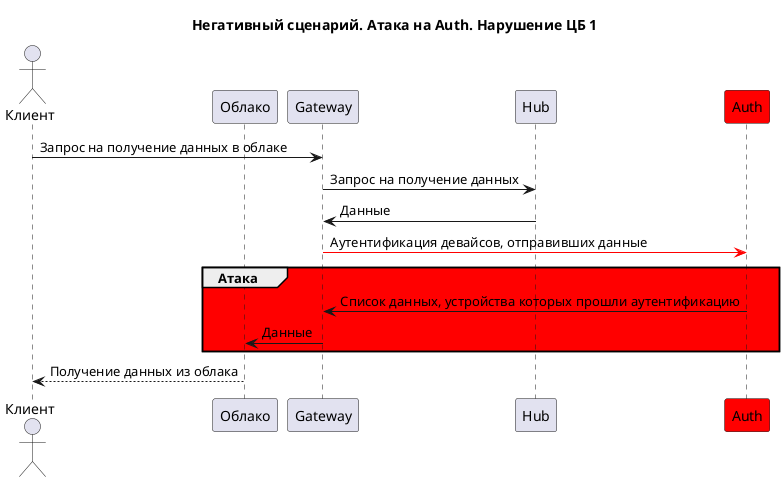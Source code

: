 @startuml
title "Негативный сценарий. Атака на Auth. Нарушение ЦБ 1"
actor Клиент as user
participant Облако as cloud
participant Gateway as gateway
participant Hub as hub
participant Auth as auth #red

user -> gateway: Запрос на получение данных в облаке
gateway -> hub: Запрос на получение данных
hub -> gateway: Данные
gateway -[#red]> auth: Аутентификация девайсов, отправивших данные
group #red Атака 
auth -> gateway: Список данных, устройства которых прошли аутентификацию
gateway -> cloud: Данные
end
cloud --> user: Получение данных из облака
@enduml